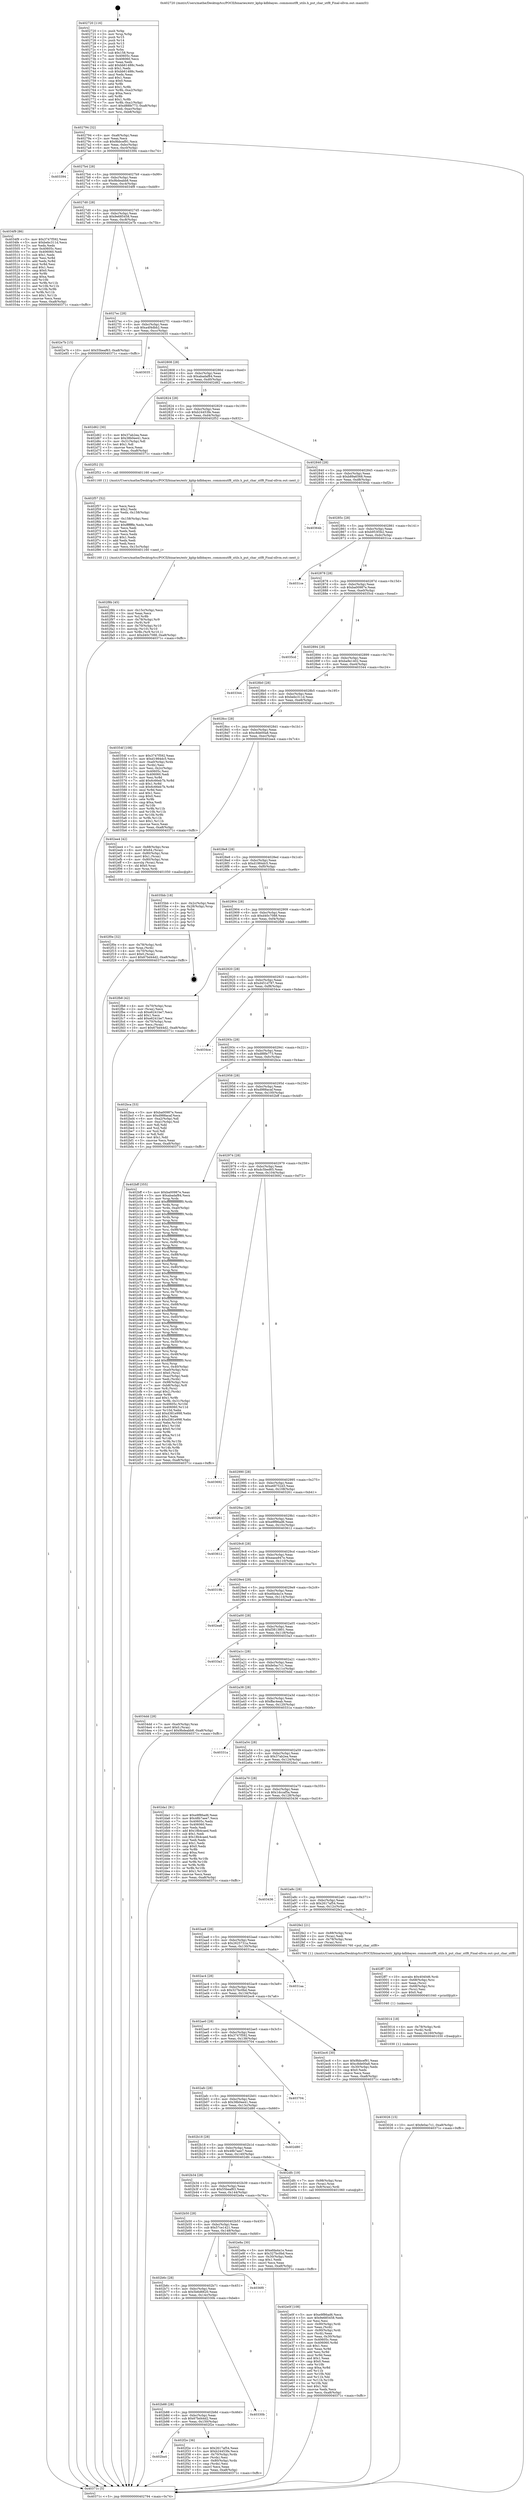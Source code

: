 digraph "0x402720" {
  label = "0x402720 (/mnt/c/Users/mathe/Desktop/tcc/POCII/binaries/extr_kphp-kdbbayes..commonutf8_utils.h_put_char_utf8_Final-ollvm.out::main(0))"
  labelloc = "t"
  node[shape=record]

  Entry [label="",width=0.3,height=0.3,shape=circle,fillcolor=black,style=filled]
  "0x402794" [label="{
     0x402794 [32]\l
     | [instrs]\l
     &nbsp;&nbsp;0x402794 \<+6\>: mov -0xa8(%rbp),%eax\l
     &nbsp;&nbsp;0x40279a \<+2\>: mov %eax,%ecx\l
     &nbsp;&nbsp;0x40279c \<+6\>: sub $0x9bbcef91,%ecx\l
     &nbsp;&nbsp;0x4027a2 \<+6\>: mov %eax,-0xbc(%rbp)\l
     &nbsp;&nbsp;0x4027a8 \<+6\>: mov %ecx,-0xc0(%rbp)\l
     &nbsp;&nbsp;0x4027ae \<+6\>: je 0000000000403394 \<main+0xc74\>\l
  }"]
  "0x403394" [label="{
     0x403394\l
  }", style=dashed]
  "0x4027b4" [label="{
     0x4027b4 [28]\l
     | [instrs]\l
     &nbsp;&nbsp;0x4027b4 \<+5\>: jmp 00000000004027b9 \<main+0x99\>\l
     &nbsp;&nbsp;0x4027b9 \<+6\>: mov -0xbc(%rbp),%eax\l
     &nbsp;&nbsp;0x4027bf \<+5\>: sub $0x9bdeabb8,%eax\l
     &nbsp;&nbsp;0x4027c4 \<+6\>: mov %eax,-0xc4(%rbp)\l
     &nbsp;&nbsp;0x4027ca \<+6\>: je 00000000004034f9 \<main+0xdd9\>\l
  }"]
  Exit [label="",width=0.3,height=0.3,shape=circle,fillcolor=black,style=filled,peripheries=2]
  "0x4034f9" [label="{
     0x4034f9 [86]\l
     | [instrs]\l
     &nbsp;&nbsp;0x4034f9 \<+5\>: mov $0x3747f592,%eax\l
     &nbsp;&nbsp;0x4034fe \<+5\>: mov $0xbebc311d,%ecx\l
     &nbsp;&nbsp;0x403503 \<+2\>: xor %edx,%edx\l
     &nbsp;&nbsp;0x403505 \<+7\>: mov 0x40605c,%esi\l
     &nbsp;&nbsp;0x40350c \<+7\>: mov 0x406060,%edi\l
     &nbsp;&nbsp;0x403513 \<+3\>: sub $0x1,%edx\l
     &nbsp;&nbsp;0x403516 \<+3\>: mov %esi,%r8d\l
     &nbsp;&nbsp;0x403519 \<+3\>: add %edx,%r8d\l
     &nbsp;&nbsp;0x40351c \<+4\>: imul %r8d,%esi\l
     &nbsp;&nbsp;0x403520 \<+3\>: and $0x1,%esi\l
     &nbsp;&nbsp;0x403523 \<+3\>: cmp $0x0,%esi\l
     &nbsp;&nbsp;0x403526 \<+4\>: sete %r9b\l
     &nbsp;&nbsp;0x40352a \<+3\>: cmp $0xa,%edi\l
     &nbsp;&nbsp;0x40352d \<+4\>: setl %r10b\l
     &nbsp;&nbsp;0x403531 \<+3\>: mov %r9b,%r11b\l
     &nbsp;&nbsp;0x403534 \<+3\>: and %r10b,%r11b\l
     &nbsp;&nbsp;0x403537 \<+3\>: xor %r10b,%r9b\l
     &nbsp;&nbsp;0x40353a \<+3\>: or %r9b,%r11b\l
     &nbsp;&nbsp;0x40353d \<+4\>: test $0x1,%r11b\l
     &nbsp;&nbsp;0x403541 \<+3\>: cmovne %ecx,%eax\l
     &nbsp;&nbsp;0x403544 \<+6\>: mov %eax,-0xa8(%rbp)\l
     &nbsp;&nbsp;0x40354a \<+5\>: jmp 000000000040371c \<main+0xffc\>\l
  }"]
  "0x4027d0" [label="{
     0x4027d0 [28]\l
     | [instrs]\l
     &nbsp;&nbsp;0x4027d0 \<+5\>: jmp 00000000004027d5 \<main+0xb5\>\l
     &nbsp;&nbsp;0x4027d5 \<+6\>: mov -0xbc(%rbp),%eax\l
     &nbsp;&nbsp;0x4027db \<+5\>: sub $0x9e685458,%eax\l
     &nbsp;&nbsp;0x4027e0 \<+6\>: mov %eax,-0xc8(%rbp)\l
     &nbsp;&nbsp;0x4027e6 \<+6\>: je 0000000000402e7b \<main+0x75b\>\l
  }"]
  "0x403026" [label="{
     0x403026 [15]\l
     | [instrs]\l
     &nbsp;&nbsp;0x403026 \<+10\>: movl $0xfe0ac7c1,-0xa8(%rbp)\l
     &nbsp;&nbsp;0x403030 \<+5\>: jmp 000000000040371c \<main+0xffc\>\l
  }"]
  "0x402e7b" [label="{
     0x402e7b [15]\l
     | [instrs]\l
     &nbsp;&nbsp;0x402e7b \<+10\>: movl $0x55beaf63,-0xa8(%rbp)\l
     &nbsp;&nbsp;0x402e85 \<+5\>: jmp 000000000040371c \<main+0xffc\>\l
  }"]
  "0x4027ec" [label="{
     0x4027ec [28]\l
     | [instrs]\l
     &nbsp;&nbsp;0x4027ec \<+5\>: jmp 00000000004027f1 \<main+0xd1\>\l
     &nbsp;&nbsp;0x4027f1 \<+6\>: mov -0xbc(%rbp),%eax\l
     &nbsp;&nbsp;0x4027f7 \<+5\>: sub $0xa4f4dbb2,%eax\l
     &nbsp;&nbsp;0x4027fc \<+6\>: mov %eax,-0xcc(%rbp)\l
     &nbsp;&nbsp;0x402802 \<+6\>: je 0000000000403035 \<main+0x915\>\l
  }"]
  "0x403014" [label="{
     0x403014 [18]\l
     | [instrs]\l
     &nbsp;&nbsp;0x403014 \<+4\>: mov -0x78(%rbp),%rdi\l
     &nbsp;&nbsp;0x403018 \<+3\>: mov (%rdi),%rdi\l
     &nbsp;&nbsp;0x40301b \<+6\>: mov %eax,-0x160(%rbp)\l
     &nbsp;&nbsp;0x403021 \<+5\>: call 0000000000401030 \<free@plt\>\l
     | [calls]\l
     &nbsp;&nbsp;0x401030 \{1\} (unknown)\l
  }"]
  "0x403035" [label="{
     0x403035\l
  }", style=dashed]
  "0x402808" [label="{
     0x402808 [28]\l
     | [instrs]\l
     &nbsp;&nbsp;0x402808 \<+5\>: jmp 000000000040280d \<main+0xed\>\l
     &nbsp;&nbsp;0x40280d \<+6\>: mov -0xbc(%rbp),%eax\l
     &nbsp;&nbsp;0x402813 \<+5\>: sub $0xabadaf84,%eax\l
     &nbsp;&nbsp;0x402818 \<+6\>: mov %eax,-0xd0(%rbp)\l
     &nbsp;&nbsp;0x40281e \<+6\>: je 0000000000402d62 \<main+0x642\>\l
  }"]
  "0x402ff7" [label="{
     0x402ff7 [29]\l
     | [instrs]\l
     &nbsp;&nbsp;0x402ff7 \<+10\>: movabs $0x4040d6,%rdi\l
     &nbsp;&nbsp;0x403001 \<+4\>: mov -0x68(%rbp),%rsi\l
     &nbsp;&nbsp;0x403005 \<+2\>: mov %eax,(%rsi)\l
     &nbsp;&nbsp;0x403007 \<+4\>: mov -0x68(%rbp),%rsi\l
     &nbsp;&nbsp;0x40300b \<+2\>: mov (%rsi),%esi\l
     &nbsp;&nbsp;0x40300d \<+2\>: mov $0x0,%al\l
     &nbsp;&nbsp;0x40300f \<+5\>: call 0000000000401040 \<printf@plt\>\l
     | [calls]\l
     &nbsp;&nbsp;0x401040 \{1\} (unknown)\l
  }"]
  "0x402d62" [label="{
     0x402d62 [30]\l
     | [instrs]\l
     &nbsp;&nbsp;0x402d62 \<+5\>: mov $0x37ab2ea,%eax\l
     &nbsp;&nbsp;0x402d67 \<+5\>: mov $0x38b0ee41,%ecx\l
     &nbsp;&nbsp;0x402d6c \<+3\>: mov -0x31(%rbp),%dl\l
     &nbsp;&nbsp;0x402d6f \<+3\>: test $0x1,%dl\l
     &nbsp;&nbsp;0x402d72 \<+3\>: cmovne %ecx,%eax\l
     &nbsp;&nbsp;0x402d75 \<+6\>: mov %eax,-0xa8(%rbp)\l
     &nbsp;&nbsp;0x402d7b \<+5\>: jmp 000000000040371c \<main+0xffc\>\l
  }"]
  "0x402824" [label="{
     0x402824 [28]\l
     | [instrs]\l
     &nbsp;&nbsp;0x402824 \<+5\>: jmp 0000000000402829 \<main+0x109\>\l
     &nbsp;&nbsp;0x402829 \<+6\>: mov -0xbc(%rbp),%eax\l
     &nbsp;&nbsp;0x40282f \<+5\>: sub $0xb24453fe,%eax\l
     &nbsp;&nbsp;0x402834 \<+6\>: mov %eax,-0xd4(%rbp)\l
     &nbsp;&nbsp;0x40283a \<+6\>: je 0000000000402f52 \<main+0x832\>\l
  }"]
  "0x402f8b" [label="{
     0x402f8b [45]\l
     | [instrs]\l
     &nbsp;&nbsp;0x402f8b \<+6\>: mov -0x15c(%rbp),%ecx\l
     &nbsp;&nbsp;0x402f91 \<+3\>: imul %eax,%ecx\l
     &nbsp;&nbsp;0x402f94 \<+3\>: mov %cl,%r8b\l
     &nbsp;&nbsp;0x402f97 \<+4\>: mov -0x78(%rbp),%r9\l
     &nbsp;&nbsp;0x402f9b \<+3\>: mov (%r9),%r9\l
     &nbsp;&nbsp;0x402f9e \<+4\>: mov -0x70(%rbp),%r10\l
     &nbsp;&nbsp;0x402fa2 \<+3\>: movslq (%r10),%r10\l
     &nbsp;&nbsp;0x402fa5 \<+4\>: mov %r8b,(%r9,%r10,1)\l
     &nbsp;&nbsp;0x402fa9 \<+10\>: movl $0xd40c7088,-0xa8(%rbp)\l
     &nbsp;&nbsp;0x402fb3 \<+5\>: jmp 000000000040371c \<main+0xffc\>\l
  }"]
  "0x402f52" [label="{
     0x402f52 [5]\l
     | [instrs]\l
     &nbsp;&nbsp;0x402f52 \<+5\>: call 0000000000401160 \<next_i\>\l
     | [calls]\l
     &nbsp;&nbsp;0x401160 \{1\} (/mnt/c/Users/mathe/Desktop/tcc/POCII/binaries/extr_kphp-kdbbayes..commonutf8_utils.h_put_char_utf8_Final-ollvm.out::next_i)\l
  }"]
  "0x402840" [label="{
     0x402840 [28]\l
     | [instrs]\l
     &nbsp;&nbsp;0x402840 \<+5\>: jmp 0000000000402845 \<main+0x125\>\l
     &nbsp;&nbsp;0x402845 \<+6\>: mov -0xbc(%rbp),%eax\l
     &nbsp;&nbsp;0x40284b \<+5\>: sub $0xb89a6568,%eax\l
     &nbsp;&nbsp;0x402850 \<+6\>: mov %eax,-0xd8(%rbp)\l
     &nbsp;&nbsp;0x402856 \<+6\>: je 000000000040364b \<main+0xf2b\>\l
  }"]
  "0x402f57" [label="{
     0x402f57 [52]\l
     | [instrs]\l
     &nbsp;&nbsp;0x402f57 \<+2\>: xor %ecx,%ecx\l
     &nbsp;&nbsp;0x402f59 \<+5\>: mov $0x2,%edx\l
     &nbsp;&nbsp;0x402f5e \<+6\>: mov %edx,-0x158(%rbp)\l
     &nbsp;&nbsp;0x402f64 \<+1\>: cltd\l
     &nbsp;&nbsp;0x402f65 \<+6\>: mov -0x158(%rbp),%esi\l
     &nbsp;&nbsp;0x402f6b \<+2\>: idiv %esi\l
     &nbsp;&nbsp;0x402f6d \<+6\>: imul $0xfffffffe,%edx,%edx\l
     &nbsp;&nbsp;0x402f73 \<+2\>: mov %ecx,%edi\l
     &nbsp;&nbsp;0x402f75 \<+2\>: sub %edx,%edi\l
     &nbsp;&nbsp;0x402f77 \<+2\>: mov %ecx,%edx\l
     &nbsp;&nbsp;0x402f79 \<+3\>: sub $0x1,%edx\l
     &nbsp;&nbsp;0x402f7c \<+2\>: add %edx,%edi\l
     &nbsp;&nbsp;0x402f7e \<+2\>: sub %edi,%ecx\l
     &nbsp;&nbsp;0x402f80 \<+6\>: mov %ecx,-0x15c(%rbp)\l
     &nbsp;&nbsp;0x402f86 \<+5\>: call 0000000000401160 \<next_i\>\l
     | [calls]\l
     &nbsp;&nbsp;0x401160 \{1\} (/mnt/c/Users/mathe/Desktop/tcc/POCII/binaries/extr_kphp-kdbbayes..commonutf8_utils.h_put_char_utf8_Final-ollvm.out::next_i)\l
  }"]
  "0x40364b" [label="{
     0x40364b\l
  }", style=dashed]
  "0x40285c" [label="{
     0x40285c [28]\l
     | [instrs]\l
     &nbsp;&nbsp;0x40285c \<+5\>: jmp 0000000000402861 \<main+0x141\>\l
     &nbsp;&nbsp;0x402861 \<+6\>: mov -0xbc(%rbp),%eax\l
     &nbsp;&nbsp;0x402867 \<+5\>: sub $0xb953f3b2,%eax\l
     &nbsp;&nbsp;0x40286c \<+6\>: mov %eax,-0xdc(%rbp)\l
     &nbsp;&nbsp;0x402872 \<+6\>: je 00000000004031ce \<main+0xaae\>\l
  }"]
  "0x402ba4" [label="{
     0x402ba4\l
  }", style=dashed]
  "0x4031ce" [label="{
     0x4031ce\l
  }", style=dashed]
  "0x402878" [label="{
     0x402878 [28]\l
     | [instrs]\l
     &nbsp;&nbsp;0x402878 \<+5\>: jmp 000000000040287d \<main+0x15d\>\l
     &nbsp;&nbsp;0x40287d \<+6\>: mov -0xbc(%rbp),%eax\l
     &nbsp;&nbsp;0x402883 \<+5\>: sub $0xba00987e,%eax\l
     &nbsp;&nbsp;0x402888 \<+6\>: mov %eax,-0xe0(%rbp)\l
     &nbsp;&nbsp;0x40288e \<+6\>: je 00000000004035cd \<main+0xead\>\l
  }"]
  "0x402f2e" [label="{
     0x402f2e [36]\l
     | [instrs]\l
     &nbsp;&nbsp;0x402f2e \<+5\>: mov $0x2617af54,%eax\l
     &nbsp;&nbsp;0x402f33 \<+5\>: mov $0xb24453fe,%ecx\l
     &nbsp;&nbsp;0x402f38 \<+4\>: mov -0x70(%rbp),%rdx\l
     &nbsp;&nbsp;0x402f3c \<+2\>: mov (%rdx),%esi\l
     &nbsp;&nbsp;0x402f3e \<+4\>: mov -0x80(%rbp),%rdx\l
     &nbsp;&nbsp;0x402f42 \<+2\>: cmp (%rdx),%esi\l
     &nbsp;&nbsp;0x402f44 \<+3\>: cmovl %ecx,%eax\l
     &nbsp;&nbsp;0x402f47 \<+6\>: mov %eax,-0xa8(%rbp)\l
     &nbsp;&nbsp;0x402f4d \<+5\>: jmp 000000000040371c \<main+0xffc\>\l
  }"]
  "0x4035cd" [label="{
     0x4035cd\l
  }", style=dashed]
  "0x402894" [label="{
     0x402894 [28]\l
     | [instrs]\l
     &nbsp;&nbsp;0x402894 \<+5\>: jmp 0000000000402899 \<main+0x179\>\l
     &nbsp;&nbsp;0x402899 \<+6\>: mov -0xbc(%rbp),%eax\l
     &nbsp;&nbsp;0x40289f \<+5\>: sub $0xba9e1402,%eax\l
     &nbsp;&nbsp;0x4028a4 \<+6\>: mov %eax,-0xe4(%rbp)\l
     &nbsp;&nbsp;0x4028aa \<+6\>: je 0000000000403344 \<main+0xc24\>\l
  }"]
  "0x402b88" [label="{
     0x402b88 [28]\l
     | [instrs]\l
     &nbsp;&nbsp;0x402b88 \<+5\>: jmp 0000000000402b8d \<main+0x46d\>\l
     &nbsp;&nbsp;0x402b8d \<+6\>: mov -0xbc(%rbp),%eax\l
     &nbsp;&nbsp;0x402b93 \<+5\>: sub $0x67bd44d2,%eax\l
     &nbsp;&nbsp;0x402b98 \<+6\>: mov %eax,-0x150(%rbp)\l
     &nbsp;&nbsp;0x402b9e \<+6\>: je 0000000000402f2e \<main+0x80e\>\l
  }"]
  "0x403344" [label="{
     0x403344\l
  }", style=dashed]
  "0x4028b0" [label="{
     0x4028b0 [28]\l
     | [instrs]\l
     &nbsp;&nbsp;0x4028b0 \<+5\>: jmp 00000000004028b5 \<main+0x195\>\l
     &nbsp;&nbsp;0x4028b5 \<+6\>: mov -0xbc(%rbp),%eax\l
     &nbsp;&nbsp;0x4028bb \<+5\>: sub $0xbebc311d,%eax\l
     &nbsp;&nbsp;0x4028c0 \<+6\>: mov %eax,-0xe8(%rbp)\l
     &nbsp;&nbsp;0x4028c6 \<+6\>: je 000000000040354f \<main+0xe2f\>\l
  }"]
  "0x40330b" [label="{
     0x40330b\l
  }", style=dashed]
  "0x40354f" [label="{
     0x40354f [108]\l
     | [instrs]\l
     &nbsp;&nbsp;0x40354f \<+5\>: mov $0x3747f592,%eax\l
     &nbsp;&nbsp;0x403554 \<+5\>: mov $0xd1984dc5,%ecx\l
     &nbsp;&nbsp;0x403559 \<+7\>: mov -0xa0(%rbp),%rdx\l
     &nbsp;&nbsp;0x403560 \<+2\>: mov (%rdx),%esi\l
     &nbsp;&nbsp;0x403562 \<+3\>: mov %esi,-0x2c(%rbp)\l
     &nbsp;&nbsp;0x403565 \<+7\>: mov 0x40605c,%esi\l
     &nbsp;&nbsp;0x40356c \<+7\>: mov 0x406060,%edi\l
     &nbsp;&nbsp;0x403573 \<+3\>: mov %esi,%r8d\l
     &nbsp;&nbsp;0x403576 \<+7\>: add $0x6c66eb7b,%r8d\l
     &nbsp;&nbsp;0x40357d \<+4\>: sub $0x1,%r8d\l
     &nbsp;&nbsp;0x403581 \<+7\>: sub $0x6c66eb7b,%r8d\l
     &nbsp;&nbsp;0x403588 \<+4\>: imul %r8d,%esi\l
     &nbsp;&nbsp;0x40358c \<+3\>: and $0x1,%esi\l
     &nbsp;&nbsp;0x40358f \<+3\>: cmp $0x0,%esi\l
     &nbsp;&nbsp;0x403592 \<+4\>: sete %r9b\l
     &nbsp;&nbsp;0x403596 \<+3\>: cmp $0xa,%edi\l
     &nbsp;&nbsp;0x403599 \<+4\>: setl %r10b\l
     &nbsp;&nbsp;0x40359d \<+3\>: mov %r9b,%r11b\l
     &nbsp;&nbsp;0x4035a0 \<+3\>: and %r10b,%r11b\l
     &nbsp;&nbsp;0x4035a3 \<+3\>: xor %r10b,%r9b\l
     &nbsp;&nbsp;0x4035a6 \<+3\>: or %r9b,%r11b\l
     &nbsp;&nbsp;0x4035a9 \<+4\>: test $0x1,%r11b\l
     &nbsp;&nbsp;0x4035ad \<+3\>: cmovne %ecx,%eax\l
     &nbsp;&nbsp;0x4035b0 \<+6\>: mov %eax,-0xa8(%rbp)\l
     &nbsp;&nbsp;0x4035b6 \<+5\>: jmp 000000000040371c \<main+0xffc\>\l
  }"]
  "0x4028cc" [label="{
     0x4028cc [28]\l
     | [instrs]\l
     &nbsp;&nbsp;0x4028cc \<+5\>: jmp 00000000004028d1 \<main+0x1b1\>\l
     &nbsp;&nbsp;0x4028d1 \<+6\>: mov -0xbc(%rbp),%eax\l
     &nbsp;&nbsp;0x4028d7 \<+5\>: sub $0xc8de00a8,%eax\l
     &nbsp;&nbsp;0x4028dc \<+6\>: mov %eax,-0xec(%rbp)\l
     &nbsp;&nbsp;0x4028e2 \<+6\>: je 0000000000402ee4 \<main+0x7c4\>\l
  }"]
  "0x402b6c" [label="{
     0x402b6c [28]\l
     | [instrs]\l
     &nbsp;&nbsp;0x402b6c \<+5\>: jmp 0000000000402b71 \<main+0x451\>\l
     &nbsp;&nbsp;0x402b71 \<+6\>: mov -0xbc(%rbp),%eax\l
     &nbsp;&nbsp;0x402b77 \<+5\>: sub $0x5b6d6620,%eax\l
     &nbsp;&nbsp;0x402b7c \<+6\>: mov %eax,-0x14c(%rbp)\l
     &nbsp;&nbsp;0x402b82 \<+6\>: je 000000000040330b \<main+0xbeb\>\l
  }"]
  "0x402ee4" [label="{
     0x402ee4 [42]\l
     | [instrs]\l
     &nbsp;&nbsp;0x402ee4 \<+7\>: mov -0x88(%rbp),%rax\l
     &nbsp;&nbsp;0x402eeb \<+6\>: movl $0x64,(%rax)\l
     &nbsp;&nbsp;0x402ef1 \<+4\>: mov -0x80(%rbp),%rax\l
     &nbsp;&nbsp;0x402ef5 \<+6\>: movl $0x1,(%rax)\l
     &nbsp;&nbsp;0x402efb \<+4\>: mov -0x80(%rbp),%rax\l
     &nbsp;&nbsp;0x402eff \<+3\>: movslq (%rax),%rax\l
     &nbsp;&nbsp;0x402f02 \<+4\>: shl $0x0,%rax\l
     &nbsp;&nbsp;0x402f06 \<+3\>: mov %rax,%rdi\l
     &nbsp;&nbsp;0x402f09 \<+5\>: call 0000000000401050 \<malloc@plt\>\l
     | [calls]\l
     &nbsp;&nbsp;0x401050 \{1\} (unknown)\l
  }"]
  "0x4028e8" [label="{
     0x4028e8 [28]\l
     | [instrs]\l
     &nbsp;&nbsp;0x4028e8 \<+5\>: jmp 00000000004028ed \<main+0x1cd\>\l
     &nbsp;&nbsp;0x4028ed \<+6\>: mov -0xbc(%rbp),%eax\l
     &nbsp;&nbsp;0x4028f3 \<+5\>: sub $0xd1984dc5,%eax\l
     &nbsp;&nbsp;0x4028f8 \<+6\>: mov %eax,-0xf0(%rbp)\l
     &nbsp;&nbsp;0x4028fe \<+6\>: je 00000000004035bb \<main+0xe9b\>\l
  }"]
  "0x4036f0" [label="{
     0x4036f0\l
  }", style=dashed]
  "0x4035bb" [label="{
     0x4035bb [18]\l
     | [instrs]\l
     &nbsp;&nbsp;0x4035bb \<+3\>: mov -0x2c(%rbp),%eax\l
     &nbsp;&nbsp;0x4035be \<+4\>: lea -0x28(%rbp),%rsp\l
     &nbsp;&nbsp;0x4035c2 \<+1\>: pop %rbx\l
     &nbsp;&nbsp;0x4035c3 \<+2\>: pop %r12\l
     &nbsp;&nbsp;0x4035c5 \<+2\>: pop %r13\l
     &nbsp;&nbsp;0x4035c7 \<+2\>: pop %r14\l
     &nbsp;&nbsp;0x4035c9 \<+2\>: pop %r15\l
     &nbsp;&nbsp;0x4035cb \<+1\>: pop %rbp\l
     &nbsp;&nbsp;0x4035cc \<+1\>: ret\l
  }"]
  "0x402904" [label="{
     0x402904 [28]\l
     | [instrs]\l
     &nbsp;&nbsp;0x402904 \<+5\>: jmp 0000000000402909 \<main+0x1e9\>\l
     &nbsp;&nbsp;0x402909 \<+6\>: mov -0xbc(%rbp),%eax\l
     &nbsp;&nbsp;0x40290f \<+5\>: sub $0xd40c7088,%eax\l
     &nbsp;&nbsp;0x402914 \<+6\>: mov %eax,-0xf4(%rbp)\l
     &nbsp;&nbsp;0x40291a \<+6\>: je 0000000000402fb8 \<main+0x898\>\l
  }"]
  "0x402f0e" [label="{
     0x402f0e [32]\l
     | [instrs]\l
     &nbsp;&nbsp;0x402f0e \<+4\>: mov -0x78(%rbp),%rdi\l
     &nbsp;&nbsp;0x402f12 \<+3\>: mov %rax,(%rdi)\l
     &nbsp;&nbsp;0x402f15 \<+4\>: mov -0x70(%rbp),%rax\l
     &nbsp;&nbsp;0x402f19 \<+6\>: movl $0x0,(%rax)\l
     &nbsp;&nbsp;0x402f1f \<+10\>: movl $0x67bd44d2,-0xa8(%rbp)\l
     &nbsp;&nbsp;0x402f29 \<+5\>: jmp 000000000040371c \<main+0xffc\>\l
  }"]
  "0x402fb8" [label="{
     0x402fb8 [42]\l
     | [instrs]\l
     &nbsp;&nbsp;0x402fb8 \<+4\>: mov -0x70(%rbp),%rax\l
     &nbsp;&nbsp;0x402fbc \<+2\>: mov (%rax),%ecx\l
     &nbsp;&nbsp;0x402fbe \<+6\>: sub $0xe6241be7,%ecx\l
     &nbsp;&nbsp;0x402fc4 \<+3\>: add $0x1,%ecx\l
     &nbsp;&nbsp;0x402fc7 \<+6\>: add $0xe6241be7,%ecx\l
     &nbsp;&nbsp;0x402fcd \<+4\>: mov -0x70(%rbp),%rax\l
     &nbsp;&nbsp;0x402fd1 \<+2\>: mov %ecx,(%rax)\l
     &nbsp;&nbsp;0x402fd3 \<+10\>: movl $0x67bd44d2,-0xa8(%rbp)\l
     &nbsp;&nbsp;0x402fdd \<+5\>: jmp 000000000040371c \<main+0xffc\>\l
  }"]
  "0x402920" [label="{
     0x402920 [28]\l
     | [instrs]\l
     &nbsp;&nbsp;0x402920 \<+5\>: jmp 0000000000402925 \<main+0x205\>\l
     &nbsp;&nbsp;0x402925 \<+6\>: mov -0xbc(%rbp),%eax\l
     &nbsp;&nbsp;0x40292b \<+5\>: sub $0xd451d787,%eax\l
     &nbsp;&nbsp;0x402930 \<+6\>: mov %eax,-0xf8(%rbp)\l
     &nbsp;&nbsp;0x402936 \<+6\>: je 00000000004034ce \<main+0xdae\>\l
  }"]
  "0x402b50" [label="{
     0x402b50 [28]\l
     | [instrs]\l
     &nbsp;&nbsp;0x402b50 \<+5\>: jmp 0000000000402b55 \<main+0x435\>\l
     &nbsp;&nbsp;0x402b55 \<+6\>: mov -0xbc(%rbp),%eax\l
     &nbsp;&nbsp;0x402b5b \<+5\>: sub $0x57ce1421,%eax\l
     &nbsp;&nbsp;0x402b60 \<+6\>: mov %eax,-0x148(%rbp)\l
     &nbsp;&nbsp;0x402b66 \<+6\>: je 00000000004036f0 \<main+0xfd0\>\l
  }"]
  "0x4034ce" [label="{
     0x4034ce\l
  }", style=dashed]
  "0x40293c" [label="{
     0x40293c [28]\l
     | [instrs]\l
     &nbsp;&nbsp;0x40293c \<+5\>: jmp 0000000000402941 \<main+0x221\>\l
     &nbsp;&nbsp;0x402941 \<+6\>: mov -0xbc(%rbp),%eax\l
     &nbsp;&nbsp;0x402947 \<+5\>: sub $0xd88fe773,%eax\l
     &nbsp;&nbsp;0x40294c \<+6\>: mov %eax,-0xfc(%rbp)\l
     &nbsp;&nbsp;0x402952 \<+6\>: je 0000000000402bca \<main+0x4aa\>\l
  }"]
  "0x402e8a" [label="{
     0x402e8a [30]\l
     | [instrs]\l
     &nbsp;&nbsp;0x402e8a \<+5\>: mov $0xefda4a1e,%eax\l
     &nbsp;&nbsp;0x402e8f \<+5\>: mov $0x327bc0bd,%ecx\l
     &nbsp;&nbsp;0x402e94 \<+3\>: mov -0x30(%rbp),%edx\l
     &nbsp;&nbsp;0x402e97 \<+3\>: cmp $0x1,%edx\l
     &nbsp;&nbsp;0x402e9a \<+3\>: cmovl %ecx,%eax\l
     &nbsp;&nbsp;0x402e9d \<+6\>: mov %eax,-0xa8(%rbp)\l
     &nbsp;&nbsp;0x402ea3 \<+5\>: jmp 000000000040371c \<main+0xffc\>\l
  }"]
  "0x402bca" [label="{
     0x402bca [53]\l
     | [instrs]\l
     &nbsp;&nbsp;0x402bca \<+5\>: mov $0xba00987e,%eax\l
     &nbsp;&nbsp;0x402bcf \<+5\>: mov $0xd988acaf,%ecx\l
     &nbsp;&nbsp;0x402bd4 \<+6\>: mov -0xa2(%rbp),%dl\l
     &nbsp;&nbsp;0x402bda \<+7\>: mov -0xa1(%rbp),%sil\l
     &nbsp;&nbsp;0x402be1 \<+3\>: mov %dl,%dil\l
     &nbsp;&nbsp;0x402be4 \<+3\>: and %sil,%dil\l
     &nbsp;&nbsp;0x402be7 \<+3\>: xor %sil,%dl\l
     &nbsp;&nbsp;0x402bea \<+3\>: or %dl,%dil\l
     &nbsp;&nbsp;0x402bed \<+4\>: test $0x1,%dil\l
     &nbsp;&nbsp;0x402bf1 \<+3\>: cmovne %ecx,%eax\l
     &nbsp;&nbsp;0x402bf4 \<+6\>: mov %eax,-0xa8(%rbp)\l
     &nbsp;&nbsp;0x402bfa \<+5\>: jmp 000000000040371c \<main+0xffc\>\l
  }"]
  "0x402958" [label="{
     0x402958 [28]\l
     | [instrs]\l
     &nbsp;&nbsp;0x402958 \<+5\>: jmp 000000000040295d \<main+0x23d\>\l
     &nbsp;&nbsp;0x40295d \<+6\>: mov -0xbc(%rbp),%eax\l
     &nbsp;&nbsp;0x402963 \<+5\>: sub $0xd988acaf,%eax\l
     &nbsp;&nbsp;0x402968 \<+6\>: mov %eax,-0x100(%rbp)\l
     &nbsp;&nbsp;0x40296e \<+6\>: je 0000000000402bff \<main+0x4df\>\l
  }"]
  "0x40371c" [label="{
     0x40371c [5]\l
     | [instrs]\l
     &nbsp;&nbsp;0x40371c \<+5\>: jmp 0000000000402794 \<main+0x74\>\l
  }"]
  "0x402720" [label="{
     0x402720 [116]\l
     | [instrs]\l
     &nbsp;&nbsp;0x402720 \<+1\>: push %rbp\l
     &nbsp;&nbsp;0x402721 \<+3\>: mov %rsp,%rbp\l
     &nbsp;&nbsp;0x402724 \<+2\>: push %r15\l
     &nbsp;&nbsp;0x402726 \<+2\>: push %r14\l
     &nbsp;&nbsp;0x402728 \<+2\>: push %r13\l
     &nbsp;&nbsp;0x40272a \<+2\>: push %r12\l
     &nbsp;&nbsp;0x40272c \<+1\>: push %rbx\l
     &nbsp;&nbsp;0x40272d \<+7\>: sub $0x158,%rsp\l
     &nbsp;&nbsp;0x402734 \<+7\>: mov 0x40605c,%eax\l
     &nbsp;&nbsp;0x40273b \<+7\>: mov 0x406060,%ecx\l
     &nbsp;&nbsp;0x402742 \<+2\>: mov %eax,%edx\l
     &nbsp;&nbsp;0x402744 \<+6\>: add $0xbb61488c,%edx\l
     &nbsp;&nbsp;0x40274a \<+3\>: sub $0x1,%edx\l
     &nbsp;&nbsp;0x40274d \<+6\>: sub $0xbb61488c,%edx\l
     &nbsp;&nbsp;0x402753 \<+3\>: imul %edx,%eax\l
     &nbsp;&nbsp;0x402756 \<+3\>: and $0x1,%eax\l
     &nbsp;&nbsp;0x402759 \<+3\>: cmp $0x0,%eax\l
     &nbsp;&nbsp;0x40275c \<+4\>: sete %r8b\l
     &nbsp;&nbsp;0x402760 \<+4\>: and $0x1,%r8b\l
     &nbsp;&nbsp;0x402764 \<+7\>: mov %r8b,-0xa2(%rbp)\l
     &nbsp;&nbsp;0x40276b \<+3\>: cmp $0xa,%ecx\l
     &nbsp;&nbsp;0x40276e \<+4\>: setl %r8b\l
     &nbsp;&nbsp;0x402772 \<+4\>: and $0x1,%r8b\l
     &nbsp;&nbsp;0x402776 \<+7\>: mov %r8b,-0xa1(%rbp)\l
     &nbsp;&nbsp;0x40277d \<+10\>: movl $0xd88fe773,-0xa8(%rbp)\l
     &nbsp;&nbsp;0x402787 \<+6\>: mov %edi,-0xac(%rbp)\l
     &nbsp;&nbsp;0x40278d \<+7\>: mov %rsi,-0xb8(%rbp)\l
  }"]
  "0x402e0f" [label="{
     0x402e0f [108]\l
     | [instrs]\l
     &nbsp;&nbsp;0x402e0f \<+5\>: mov $0xe9f86ad6,%ecx\l
     &nbsp;&nbsp;0x402e14 \<+5\>: mov $0x9e685458,%edx\l
     &nbsp;&nbsp;0x402e19 \<+2\>: xor %esi,%esi\l
     &nbsp;&nbsp;0x402e1b \<+7\>: mov -0x90(%rbp),%rdi\l
     &nbsp;&nbsp;0x402e22 \<+2\>: mov %eax,(%rdi)\l
     &nbsp;&nbsp;0x402e24 \<+7\>: mov -0x90(%rbp),%rdi\l
     &nbsp;&nbsp;0x402e2b \<+2\>: mov (%rdi),%eax\l
     &nbsp;&nbsp;0x402e2d \<+3\>: mov %eax,-0x30(%rbp)\l
     &nbsp;&nbsp;0x402e30 \<+7\>: mov 0x40605c,%eax\l
     &nbsp;&nbsp;0x402e37 \<+8\>: mov 0x406060,%r8d\l
     &nbsp;&nbsp;0x402e3f \<+3\>: sub $0x1,%esi\l
     &nbsp;&nbsp;0x402e42 \<+3\>: mov %eax,%r9d\l
     &nbsp;&nbsp;0x402e45 \<+3\>: add %esi,%r9d\l
     &nbsp;&nbsp;0x402e48 \<+4\>: imul %r9d,%eax\l
     &nbsp;&nbsp;0x402e4c \<+3\>: and $0x1,%eax\l
     &nbsp;&nbsp;0x402e4f \<+3\>: cmp $0x0,%eax\l
     &nbsp;&nbsp;0x402e52 \<+4\>: sete %r10b\l
     &nbsp;&nbsp;0x402e56 \<+4\>: cmp $0xa,%r8d\l
     &nbsp;&nbsp;0x402e5a \<+4\>: setl %r11b\l
     &nbsp;&nbsp;0x402e5e \<+3\>: mov %r10b,%bl\l
     &nbsp;&nbsp;0x402e61 \<+3\>: and %r11b,%bl\l
     &nbsp;&nbsp;0x402e64 \<+3\>: xor %r11b,%r10b\l
     &nbsp;&nbsp;0x402e67 \<+3\>: or %r10b,%bl\l
     &nbsp;&nbsp;0x402e6a \<+3\>: test $0x1,%bl\l
     &nbsp;&nbsp;0x402e6d \<+3\>: cmovne %edx,%ecx\l
     &nbsp;&nbsp;0x402e70 \<+6\>: mov %ecx,-0xa8(%rbp)\l
     &nbsp;&nbsp;0x402e76 \<+5\>: jmp 000000000040371c \<main+0xffc\>\l
  }"]
  "0x402bff" [label="{
     0x402bff [355]\l
     | [instrs]\l
     &nbsp;&nbsp;0x402bff \<+5\>: mov $0xba00987e,%eax\l
     &nbsp;&nbsp;0x402c04 \<+5\>: mov $0xabadaf84,%ecx\l
     &nbsp;&nbsp;0x402c09 \<+3\>: mov %rsp,%rdx\l
     &nbsp;&nbsp;0x402c0c \<+4\>: add $0xfffffffffffffff0,%rdx\l
     &nbsp;&nbsp;0x402c10 \<+3\>: mov %rdx,%rsp\l
     &nbsp;&nbsp;0x402c13 \<+7\>: mov %rdx,-0xa0(%rbp)\l
     &nbsp;&nbsp;0x402c1a \<+3\>: mov %rsp,%rdx\l
     &nbsp;&nbsp;0x402c1d \<+4\>: add $0xfffffffffffffff0,%rdx\l
     &nbsp;&nbsp;0x402c21 \<+3\>: mov %rdx,%rsp\l
     &nbsp;&nbsp;0x402c24 \<+3\>: mov %rsp,%rsi\l
     &nbsp;&nbsp;0x402c27 \<+4\>: add $0xfffffffffffffff0,%rsi\l
     &nbsp;&nbsp;0x402c2b \<+3\>: mov %rsi,%rsp\l
     &nbsp;&nbsp;0x402c2e \<+7\>: mov %rsi,-0x98(%rbp)\l
     &nbsp;&nbsp;0x402c35 \<+3\>: mov %rsp,%rsi\l
     &nbsp;&nbsp;0x402c38 \<+4\>: add $0xfffffffffffffff0,%rsi\l
     &nbsp;&nbsp;0x402c3c \<+3\>: mov %rsi,%rsp\l
     &nbsp;&nbsp;0x402c3f \<+7\>: mov %rsi,-0x90(%rbp)\l
     &nbsp;&nbsp;0x402c46 \<+3\>: mov %rsp,%rsi\l
     &nbsp;&nbsp;0x402c49 \<+4\>: add $0xfffffffffffffff0,%rsi\l
     &nbsp;&nbsp;0x402c4d \<+3\>: mov %rsi,%rsp\l
     &nbsp;&nbsp;0x402c50 \<+7\>: mov %rsi,-0x88(%rbp)\l
     &nbsp;&nbsp;0x402c57 \<+3\>: mov %rsp,%rsi\l
     &nbsp;&nbsp;0x402c5a \<+4\>: add $0xfffffffffffffff0,%rsi\l
     &nbsp;&nbsp;0x402c5e \<+3\>: mov %rsi,%rsp\l
     &nbsp;&nbsp;0x402c61 \<+4\>: mov %rsi,-0x80(%rbp)\l
     &nbsp;&nbsp;0x402c65 \<+3\>: mov %rsp,%rsi\l
     &nbsp;&nbsp;0x402c68 \<+4\>: add $0xfffffffffffffff0,%rsi\l
     &nbsp;&nbsp;0x402c6c \<+3\>: mov %rsi,%rsp\l
     &nbsp;&nbsp;0x402c6f \<+4\>: mov %rsi,-0x78(%rbp)\l
     &nbsp;&nbsp;0x402c73 \<+3\>: mov %rsp,%rsi\l
     &nbsp;&nbsp;0x402c76 \<+4\>: add $0xfffffffffffffff0,%rsi\l
     &nbsp;&nbsp;0x402c7a \<+3\>: mov %rsi,%rsp\l
     &nbsp;&nbsp;0x402c7d \<+4\>: mov %rsi,-0x70(%rbp)\l
     &nbsp;&nbsp;0x402c81 \<+3\>: mov %rsp,%rsi\l
     &nbsp;&nbsp;0x402c84 \<+4\>: add $0xfffffffffffffff0,%rsi\l
     &nbsp;&nbsp;0x402c88 \<+3\>: mov %rsi,%rsp\l
     &nbsp;&nbsp;0x402c8b \<+4\>: mov %rsi,-0x68(%rbp)\l
     &nbsp;&nbsp;0x402c8f \<+3\>: mov %rsp,%rsi\l
     &nbsp;&nbsp;0x402c92 \<+4\>: add $0xfffffffffffffff0,%rsi\l
     &nbsp;&nbsp;0x402c96 \<+3\>: mov %rsi,%rsp\l
     &nbsp;&nbsp;0x402c99 \<+4\>: mov %rsi,-0x60(%rbp)\l
     &nbsp;&nbsp;0x402c9d \<+3\>: mov %rsp,%rsi\l
     &nbsp;&nbsp;0x402ca0 \<+4\>: add $0xfffffffffffffff0,%rsi\l
     &nbsp;&nbsp;0x402ca4 \<+3\>: mov %rsi,%rsp\l
     &nbsp;&nbsp;0x402ca7 \<+4\>: mov %rsi,-0x58(%rbp)\l
     &nbsp;&nbsp;0x402cab \<+3\>: mov %rsp,%rsi\l
     &nbsp;&nbsp;0x402cae \<+4\>: add $0xfffffffffffffff0,%rsi\l
     &nbsp;&nbsp;0x402cb2 \<+3\>: mov %rsi,%rsp\l
     &nbsp;&nbsp;0x402cb5 \<+4\>: mov %rsi,-0x50(%rbp)\l
     &nbsp;&nbsp;0x402cb9 \<+3\>: mov %rsp,%rsi\l
     &nbsp;&nbsp;0x402cbc \<+4\>: add $0xfffffffffffffff0,%rsi\l
     &nbsp;&nbsp;0x402cc0 \<+3\>: mov %rsi,%rsp\l
     &nbsp;&nbsp;0x402cc3 \<+4\>: mov %rsi,-0x48(%rbp)\l
     &nbsp;&nbsp;0x402cc7 \<+3\>: mov %rsp,%rsi\l
     &nbsp;&nbsp;0x402cca \<+4\>: add $0xfffffffffffffff0,%rsi\l
     &nbsp;&nbsp;0x402cce \<+3\>: mov %rsi,%rsp\l
     &nbsp;&nbsp;0x402cd1 \<+4\>: mov %rsi,-0x40(%rbp)\l
     &nbsp;&nbsp;0x402cd5 \<+7\>: mov -0xa0(%rbp),%rsi\l
     &nbsp;&nbsp;0x402cdc \<+6\>: movl $0x0,(%rsi)\l
     &nbsp;&nbsp;0x402ce2 \<+6\>: mov -0xac(%rbp),%edi\l
     &nbsp;&nbsp;0x402ce8 \<+2\>: mov %edi,(%rdx)\l
     &nbsp;&nbsp;0x402cea \<+7\>: mov -0x98(%rbp),%rsi\l
     &nbsp;&nbsp;0x402cf1 \<+7\>: mov -0xb8(%rbp),%r8\l
     &nbsp;&nbsp;0x402cf8 \<+3\>: mov %r8,(%rsi)\l
     &nbsp;&nbsp;0x402cfb \<+3\>: cmpl $0x2,(%rdx)\l
     &nbsp;&nbsp;0x402cfe \<+4\>: setne %r9b\l
     &nbsp;&nbsp;0x402d02 \<+4\>: and $0x1,%r9b\l
     &nbsp;&nbsp;0x402d06 \<+4\>: mov %r9b,-0x31(%rbp)\l
     &nbsp;&nbsp;0x402d0a \<+8\>: mov 0x40605c,%r10d\l
     &nbsp;&nbsp;0x402d12 \<+8\>: mov 0x406060,%r11d\l
     &nbsp;&nbsp;0x402d1a \<+3\>: mov %r10d,%ebx\l
     &nbsp;&nbsp;0x402d1d \<+6\>: add $0xd381e998,%ebx\l
     &nbsp;&nbsp;0x402d23 \<+3\>: sub $0x1,%ebx\l
     &nbsp;&nbsp;0x402d26 \<+6\>: sub $0xd381e998,%ebx\l
     &nbsp;&nbsp;0x402d2c \<+4\>: imul %ebx,%r10d\l
     &nbsp;&nbsp;0x402d30 \<+4\>: and $0x1,%r10d\l
     &nbsp;&nbsp;0x402d34 \<+4\>: cmp $0x0,%r10d\l
     &nbsp;&nbsp;0x402d38 \<+4\>: sete %r9b\l
     &nbsp;&nbsp;0x402d3c \<+4\>: cmp $0xa,%r11d\l
     &nbsp;&nbsp;0x402d40 \<+4\>: setl %r14b\l
     &nbsp;&nbsp;0x402d44 \<+3\>: mov %r9b,%r15b\l
     &nbsp;&nbsp;0x402d47 \<+3\>: and %r14b,%r15b\l
     &nbsp;&nbsp;0x402d4a \<+3\>: xor %r14b,%r9b\l
     &nbsp;&nbsp;0x402d4d \<+3\>: or %r9b,%r15b\l
     &nbsp;&nbsp;0x402d50 \<+4\>: test $0x1,%r15b\l
     &nbsp;&nbsp;0x402d54 \<+3\>: cmovne %ecx,%eax\l
     &nbsp;&nbsp;0x402d57 \<+6\>: mov %eax,-0xa8(%rbp)\l
     &nbsp;&nbsp;0x402d5d \<+5\>: jmp 000000000040371c \<main+0xffc\>\l
  }"]
  "0x402974" [label="{
     0x402974 [28]\l
     | [instrs]\l
     &nbsp;&nbsp;0x402974 \<+5\>: jmp 0000000000402979 \<main+0x259\>\l
     &nbsp;&nbsp;0x402979 \<+6\>: mov -0xbc(%rbp),%eax\l
     &nbsp;&nbsp;0x40297f \<+5\>: sub $0xdc5bed65,%eax\l
     &nbsp;&nbsp;0x402984 \<+6\>: mov %eax,-0x104(%rbp)\l
     &nbsp;&nbsp;0x40298a \<+6\>: je 0000000000403692 \<main+0xf72\>\l
  }"]
  "0x402b34" [label="{
     0x402b34 [28]\l
     | [instrs]\l
     &nbsp;&nbsp;0x402b34 \<+5\>: jmp 0000000000402b39 \<main+0x419\>\l
     &nbsp;&nbsp;0x402b39 \<+6\>: mov -0xbc(%rbp),%eax\l
     &nbsp;&nbsp;0x402b3f \<+5\>: sub $0x55beaf63,%eax\l
     &nbsp;&nbsp;0x402b44 \<+6\>: mov %eax,-0x144(%rbp)\l
     &nbsp;&nbsp;0x402b4a \<+6\>: je 0000000000402e8a \<main+0x76a\>\l
  }"]
  "0x402dfc" [label="{
     0x402dfc [19]\l
     | [instrs]\l
     &nbsp;&nbsp;0x402dfc \<+7\>: mov -0x98(%rbp),%rax\l
     &nbsp;&nbsp;0x402e03 \<+3\>: mov (%rax),%rax\l
     &nbsp;&nbsp;0x402e06 \<+4\>: mov 0x8(%rax),%rdi\l
     &nbsp;&nbsp;0x402e0a \<+5\>: call 0000000000401060 \<atoi@plt\>\l
     | [calls]\l
     &nbsp;&nbsp;0x401060 \{1\} (unknown)\l
  }"]
  "0x403692" [label="{
     0x403692\l
  }", style=dashed]
  "0x402990" [label="{
     0x402990 [28]\l
     | [instrs]\l
     &nbsp;&nbsp;0x402990 \<+5\>: jmp 0000000000402995 \<main+0x275\>\l
     &nbsp;&nbsp;0x402995 \<+6\>: mov -0xbc(%rbp),%eax\l
     &nbsp;&nbsp;0x40299b \<+5\>: sub $0xe68752d3,%eax\l
     &nbsp;&nbsp;0x4029a0 \<+6\>: mov %eax,-0x108(%rbp)\l
     &nbsp;&nbsp;0x4029a6 \<+6\>: je 0000000000403261 \<main+0xb41\>\l
  }"]
  "0x402b18" [label="{
     0x402b18 [28]\l
     | [instrs]\l
     &nbsp;&nbsp;0x402b18 \<+5\>: jmp 0000000000402b1d \<main+0x3fd\>\l
     &nbsp;&nbsp;0x402b1d \<+6\>: mov -0xbc(%rbp),%eax\l
     &nbsp;&nbsp;0x402b23 \<+5\>: sub $0x48b7aee7,%eax\l
     &nbsp;&nbsp;0x402b28 \<+6\>: mov %eax,-0x140(%rbp)\l
     &nbsp;&nbsp;0x402b2e \<+6\>: je 0000000000402dfc \<main+0x6dc\>\l
  }"]
  "0x403261" [label="{
     0x403261\l
  }", style=dashed]
  "0x4029ac" [label="{
     0x4029ac [28]\l
     | [instrs]\l
     &nbsp;&nbsp;0x4029ac \<+5\>: jmp 00000000004029b1 \<main+0x291\>\l
     &nbsp;&nbsp;0x4029b1 \<+6\>: mov -0xbc(%rbp),%eax\l
     &nbsp;&nbsp;0x4029b7 \<+5\>: sub $0xe9f86ad6,%eax\l
     &nbsp;&nbsp;0x4029bc \<+6\>: mov %eax,-0x10c(%rbp)\l
     &nbsp;&nbsp;0x4029c2 \<+6\>: je 0000000000403612 \<main+0xef2\>\l
  }"]
  "0x402d80" [label="{
     0x402d80\l
  }", style=dashed]
  "0x403612" [label="{
     0x403612\l
  }", style=dashed]
  "0x4029c8" [label="{
     0x4029c8 [28]\l
     | [instrs]\l
     &nbsp;&nbsp;0x4029c8 \<+5\>: jmp 00000000004029cd \<main+0x2ad\>\l
     &nbsp;&nbsp;0x4029cd \<+6\>: mov -0xbc(%rbp),%eax\l
     &nbsp;&nbsp;0x4029d3 \<+5\>: sub $0xeaea947e,%eax\l
     &nbsp;&nbsp;0x4029d8 \<+6\>: mov %eax,-0x110(%rbp)\l
     &nbsp;&nbsp;0x4029de \<+6\>: je 000000000040319b \<main+0xa7b\>\l
  }"]
  "0x402afc" [label="{
     0x402afc [28]\l
     | [instrs]\l
     &nbsp;&nbsp;0x402afc \<+5\>: jmp 0000000000402b01 \<main+0x3e1\>\l
     &nbsp;&nbsp;0x402b01 \<+6\>: mov -0xbc(%rbp),%eax\l
     &nbsp;&nbsp;0x402b07 \<+5\>: sub $0x38b0ee41,%eax\l
     &nbsp;&nbsp;0x402b0c \<+6\>: mov %eax,-0x13c(%rbp)\l
     &nbsp;&nbsp;0x402b12 \<+6\>: je 0000000000402d80 \<main+0x660\>\l
  }"]
  "0x40319b" [label="{
     0x40319b\l
  }", style=dashed]
  "0x4029e4" [label="{
     0x4029e4 [28]\l
     | [instrs]\l
     &nbsp;&nbsp;0x4029e4 \<+5\>: jmp 00000000004029e9 \<main+0x2c9\>\l
     &nbsp;&nbsp;0x4029e9 \<+6\>: mov -0xbc(%rbp),%eax\l
     &nbsp;&nbsp;0x4029ef \<+5\>: sub $0xefda4a1e,%eax\l
     &nbsp;&nbsp;0x4029f4 \<+6\>: mov %eax,-0x114(%rbp)\l
     &nbsp;&nbsp;0x4029fa \<+6\>: je 0000000000402ea8 \<main+0x788\>\l
  }"]
  "0x403704" [label="{
     0x403704\l
  }", style=dashed]
  "0x402ea8" [label="{
     0x402ea8\l
  }", style=dashed]
  "0x402a00" [label="{
     0x402a00 [28]\l
     | [instrs]\l
     &nbsp;&nbsp;0x402a00 \<+5\>: jmp 0000000000402a05 \<main+0x2e5\>\l
     &nbsp;&nbsp;0x402a05 \<+6\>: mov -0xbc(%rbp),%eax\l
     &nbsp;&nbsp;0x402a0b \<+5\>: sub $0xf3813801,%eax\l
     &nbsp;&nbsp;0x402a10 \<+6\>: mov %eax,-0x118(%rbp)\l
     &nbsp;&nbsp;0x402a16 \<+6\>: je 00000000004033a3 \<main+0xc83\>\l
  }"]
  "0x402ae0" [label="{
     0x402ae0 [28]\l
     | [instrs]\l
     &nbsp;&nbsp;0x402ae0 \<+5\>: jmp 0000000000402ae5 \<main+0x3c5\>\l
     &nbsp;&nbsp;0x402ae5 \<+6\>: mov -0xbc(%rbp),%eax\l
     &nbsp;&nbsp;0x402aeb \<+5\>: sub $0x3747f592,%eax\l
     &nbsp;&nbsp;0x402af0 \<+6\>: mov %eax,-0x138(%rbp)\l
     &nbsp;&nbsp;0x402af6 \<+6\>: je 0000000000403704 \<main+0xfe4\>\l
  }"]
  "0x4033a3" [label="{
     0x4033a3\l
  }", style=dashed]
  "0x402a1c" [label="{
     0x402a1c [28]\l
     | [instrs]\l
     &nbsp;&nbsp;0x402a1c \<+5\>: jmp 0000000000402a21 \<main+0x301\>\l
     &nbsp;&nbsp;0x402a21 \<+6\>: mov -0xbc(%rbp),%eax\l
     &nbsp;&nbsp;0x402a27 \<+5\>: sub $0xfe0ac7c1,%eax\l
     &nbsp;&nbsp;0x402a2c \<+6\>: mov %eax,-0x11c(%rbp)\l
     &nbsp;&nbsp;0x402a32 \<+6\>: je 00000000004034dd \<main+0xdbd\>\l
  }"]
  "0x402ec6" [label="{
     0x402ec6 [30]\l
     | [instrs]\l
     &nbsp;&nbsp;0x402ec6 \<+5\>: mov $0x9bbcef91,%eax\l
     &nbsp;&nbsp;0x402ecb \<+5\>: mov $0xc8de00a8,%ecx\l
     &nbsp;&nbsp;0x402ed0 \<+3\>: mov -0x30(%rbp),%edx\l
     &nbsp;&nbsp;0x402ed3 \<+3\>: cmp $0x0,%edx\l
     &nbsp;&nbsp;0x402ed6 \<+3\>: cmove %ecx,%eax\l
     &nbsp;&nbsp;0x402ed9 \<+6\>: mov %eax,-0xa8(%rbp)\l
     &nbsp;&nbsp;0x402edf \<+5\>: jmp 000000000040371c \<main+0xffc\>\l
  }"]
  "0x4034dd" [label="{
     0x4034dd [28]\l
     | [instrs]\l
     &nbsp;&nbsp;0x4034dd \<+7\>: mov -0xa0(%rbp),%rax\l
     &nbsp;&nbsp;0x4034e4 \<+6\>: movl $0x0,(%rax)\l
     &nbsp;&nbsp;0x4034ea \<+10\>: movl $0x9bdeabb8,-0xa8(%rbp)\l
     &nbsp;&nbsp;0x4034f4 \<+5\>: jmp 000000000040371c \<main+0xffc\>\l
  }"]
  "0x402a38" [label="{
     0x402a38 [28]\l
     | [instrs]\l
     &nbsp;&nbsp;0x402a38 \<+5\>: jmp 0000000000402a3d \<main+0x31d\>\l
     &nbsp;&nbsp;0x402a3d \<+6\>: mov -0xbc(%rbp),%eax\l
     &nbsp;&nbsp;0x402a43 \<+5\>: sub $0xffac4eab,%eax\l
     &nbsp;&nbsp;0x402a48 \<+6\>: mov %eax,-0x120(%rbp)\l
     &nbsp;&nbsp;0x402a4e \<+6\>: je 000000000040331a \<main+0xbfa\>\l
  }"]
  "0x402ac4" [label="{
     0x402ac4 [28]\l
     | [instrs]\l
     &nbsp;&nbsp;0x402ac4 \<+5\>: jmp 0000000000402ac9 \<main+0x3a9\>\l
     &nbsp;&nbsp;0x402ac9 \<+6\>: mov -0xbc(%rbp),%eax\l
     &nbsp;&nbsp;0x402acf \<+5\>: sub $0x327bc0bd,%eax\l
     &nbsp;&nbsp;0x402ad4 \<+6\>: mov %eax,-0x134(%rbp)\l
     &nbsp;&nbsp;0x402ada \<+6\>: je 0000000000402ec6 \<main+0x7a6\>\l
  }"]
  "0x40331a" [label="{
     0x40331a\l
  }", style=dashed]
  "0x402a54" [label="{
     0x402a54 [28]\l
     | [instrs]\l
     &nbsp;&nbsp;0x402a54 \<+5\>: jmp 0000000000402a59 \<main+0x339\>\l
     &nbsp;&nbsp;0x402a59 \<+6\>: mov -0xbc(%rbp),%eax\l
     &nbsp;&nbsp;0x402a5f \<+5\>: sub $0x37ab2ea,%eax\l
     &nbsp;&nbsp;0x402a64 \<+6\>: mov %eax,-0x124(%rbp)\l
     &nbsp;&nbsp;0x402a6a \<+6\>: je 0000000000402da1 \<main+0x681\>\l
  }"]
  "0x4031aa" [label="{
     0x4031aa\l
  }", style=dashed]
  "0x402da1" [label="{
     0x402da1 [91]\l
     | [instrs]\l
     &nbsp;&nbsp;0x402da1 \<+5\>: mov $0xe9f86ad6,%eax\l
     &nbsp;&nbsp;0x402da6 \<+5\>: mov $0x48b7aee7,%ecx\l
     &nbsp;&nbsp;0x402dab \<+7\>: mov 0x40605c,%edx\l
     &nbsp;&nbsp;0x402db2 \<+7\>: mov 0x406060,%esi\l
     &nbsp;&nbsp;0x402db9 \<+2\>: mov %edx,%edi\l
     &nbsp;&nbsp;0x402dbb \<+6\>: add $0x18b4caed,%edi\l
     &nbsp;&nbsp;0x402dc1 \<+3\>: sub $0x1,%edi\l
     &nbsp;&nbsp;0x402dc4 \<+6\>: sub $0x18b4caed,%edi\l
     &nbsp;&nbsp;0x402dca \<+3\>: imul %edi,%edx\l
     &nbsp;&nbsp;0x402dcd \<+3\>: and $0x1,%edx\l
     &nbsp;&nbsp;0x402dd0 \<+3\>: cmp $0x0,%edx\l
     &nbsp;&nbsp;0x402dd3 \<+4\>: sete %r8b\l
     &nbsp;&nbsp;0x402dd7 \<+3\>: cmp $0xa,%esi\l
     &nbsp;&nbsp;0x402dda \<+4\>: setl %r9b\l
     &nbsp;&nbsp;0x402dde \<+3\>: mov %r8b,%r10b\l
     &nbsp;&nbsp;0x402de1 \<+3\>: and %r9b,%r10b\l
     &nbsp;&nbsp;0x402de4 \<+3\>: xor %r9b,%r8b\l
     &nbsp;&nbsp;0x402de7 \<+3\>: or %r8b,%r10b\l
     &nbsp;&nbsp;0x402dea \<+4\>: test $0x1,%r10b\l
     &nbsp;&nbsp;0x402dee \<+3\>: cmovne %ecx,%eax\l
     &nbsp;&nbsp;0x402df1 \<+6\>: mov %eax,-0xa8(%rbp)\l
     &nbsp;&nbsp;0x402df7 \<+5\>: jmp 000000000040371c \<main+0xffc\>\l
  }"]
  "0x402a70" [label="{
     0x402a70 [28]\l
     | [instrs]\l
     &nbsp;&nbsp;0x402a70 \<+5\>: jmp 0000000000402a75 \<main+0x355\>\l
     &nbsp;&nbsp;0x402a75 \<+6\>: mov -0xbc(%rbp),%eax\l
     &nbsp;&nbsp;0x402a7b \<+5\>: sub $0x1dccaf5a,%eax\l
     &nbsp;&nbsp;0x402a80 \<+6\>: mov %eax,-0x128(%rbp)\l
     &nbsp;&nbsp;0x402a86 \<+6\>: je 0000000000403436 \<main+0xd16\>\l
  }"]
  "0x402aa8" [label="{
     0x402aa8 [28]\l
     | [instrs]\l
     &nbsp;&nbsp;0x402aa8 \<+5\>: jmp 0000000000402aad \<main+0x38d\>\l
     &nbsp;&nbsp;0x402aad \<+6\>: mov -0xbc(%rbp),%eax\l
     &nbsp;&nbsp;0x402ab3 \<+5\>: sub $0x2625731a,%eax\l
     &nbsp;&nbsp;0x402ab8 \<+6\>: mov %eax,-0x130(%rbp)\l
     &nbsp;&nbsp;0x402abe \<+6\>: je 00000000004031aa \<main+0xa8a\>\l
  }"]
  "0x403436" [label="{
     0x403436\l
  }", style=dashed]
  "0x402a8c" [label="{
     0x402a8c [28]\l
     | [instrs]\l
     &nbsp;&nbsp;0x402a8c \<+5\>: jmp 0000000000402a91 \<main+0x371\>\l
     &nbsp;&nbsp;0x402a91 \<+6\>: mov -0xbc(%rbp),%eax\l
     &nbsp;&nbsp;0x402a97 \<+5\>: sub $0x2617af54,%eax\l
     &nbsp;&nbsp;0x402a9c \<+6\>: mov %eax,-0x12c(%rbp)\l
     &nbsp;&nbsp;0x402aa2 \<+6\>: je 0000000000402fe2 \<main+0x8c2\>\l
  }"]
  "0x402fe2" [label="{
     0x402fe2 [21]\l
     | [instrs]\l
     &nbsp;&nbsp;0x402fe2 \<+7\>: mov -0x88(%rbp),%rax\l
     &nbsp;&nbsp;0x402fe9 \<+2\>: mov (%rax),%edi\l
     &nbsp;&nbsp;0x402feb \<+4\>: mov -0x78(%rbp),%rax\l
     &nbsp;&nbsp;0x402fef \<+3\>: mov (%rax),%rsi\l
     &nbsp;&nbsp;0x402ff2 \<+5\>: call 0000000000401760 \<put_char_utf8\>\l
     | [calls]\l
     &nbsp;&nbsp;0x401760 \{1\} (/mnt/c/Users/mathe/Desktop/tcc/POCII/binaries/extr_kphp-kdbbayes..commonutf8_utils.h_put_char_utf8_Final-ollvm.out::put_char_utf8)\l
  }"]
  Entry -> "0x402720" [label=" 1"]
  "0x402794" -> "0x403394" [label=" 0"]
  "0x402794" -> "0x4027b4" [label=" 18"]
  "0x4035bb" -> Exit [label=" 1"]
  "0x4027b4" -> "0x4034f9" [label=" 1"]
  "0x4027b4" -> "0x4027d0" [label=" 17"]
  "0x40354f" -> "0x40371c" [label=" 1"]
  "0x4027d0" -> "0x402e7b" [label=" 1"]
  "0x4027d0" -> "0x4027ec" [label=" 16"]
  "0x4034f9" -> "0x40371c" [label=" 1"]
  "0x4027ec" -> "0x403035" [label=" 0"]
  "0x4027ec" -> "0x402808" [label=" 16"]
  "0x4034dd" -> "0x40371c" [label=" 1"]
  "0x402808" -> "0x402d62" [label=" 1"]
  "0x402808" -> "0x402824" [label=" 15"]
  "0x403026" -> "0x40371c" [label=" 1"]
  "0x402824" -> "0x402f52" [label=" 1"]
  "0x402824" -> "0x402840" [label=" 14"]
  "0x403014" -> "0x403026" [label=" 1"]
  "0x402840" -> "0x40364b" [label=" 0"]
  "0x402840" -> "0x40285c" [label=" 14"]
  "0x402ff7" -> "0x403014" [label=" 1"]
  "0x40285c" -> "0x4031ce" [label=" 0"]
  "0x40285c" -> "0x402878" [label=" 14"]
  "0x402fe2" -> "0x402ff7" [label=" 1"]
  "0x402878" -> "0x4035cd" [label=" 0"]
  "0x402878" -> "0x402894" [label=" 14"]
  "0x402fb8" -> "0x40371c" [label=" 1"]
  "0x402894" -> "0x403344" [label=" 0"]
  "0x402894" -> "0x4028b0" [label=" 14"]
  "0x402f57" -> "0x402f8b" [label=" 1"]
  "0x4028b0" -> "0x40354f" [label=" 1"]
  "0x4028b0" -> "0x4028cc" [label=" 13"]
  "0x402f52" -> "0x402f57" [label=" 1"]
  "0x4028cc" -> "0x402ee4" [label=" 1"]
  "0x4028cc" -> "0x4028e8" [label=" 12"]
  "0x402b88" -> "0x402ba4" [label=" 0"]
  "0x4028e8" -> "0x4035bb" [label=" 1"]
  "0x4028e8" -> "0x402904" [label=" 11"]
  "0x402b88" -> "0x402f2e" [label=" 2"]
  "0x402904" -> "0x402fb8" [label=" 1"]
  "0x402904" -> "0x402920" [label=" 10"]
  "0x402b6c" -> "0x402b88" [label=" 2"]
  "0x402920" -> "0x4034ce" [label=" 0"]
  "0x402920" -> "0x40293c" [label=" 10"]
  "0x402b6c" -> "0x40330b" [label=" 0"]
  "0x40293c" -> "0x402bca" [label=" 1"]
  "0x40293c" -> "0x402958" [label=" 9"]
  "0x402bca" -> "0x40371c" [label=" 1"]
  "0x402720" -> "0x402794" [label=" 1"]
  "0x40371c" -> "0x402794" [label=" 17"]
  "0x402f2e" -> "0x40371c" [label=" 2"]
  "0x402958" -> "0x402bff" [label=" 1"]
  "0x402958" -> "0x402974" [label=" 8"]
  "0x402b50" -> "0x4036f0" [label=" 0"]
  "0x402bff" -> "0x40371c" [label=" 1"]
  "0x402d62" -> "0x40371c" [label=" 1"]
  "0x402f8b" -> "0x40371c" [label=" 1"]
  "0x402974" -> "0x403692" [label=" 0"]
  "0x402974" -> "0x402990" [label=" 8"]
  "0x402f0e" -> "0x40371c" [label=" 1"]
  "0x402990" -> "0x403261" [label=" 0"]
  "0x402990" -> "0x4029ac" [label=" 8"]
  "0x402ec6" -> "0x40371c" [label=" 1"]
  "0x4029ac" -> "0x403612" [label=" 0"]
  "0x4029ac" -> "0x4029c8" [label=" 8"]
  "0x402e8a" -> "0x40371c" [label=" 1"]
  "0x4029c8" -> "0x40319b" [label=" 0"]
  "0x4029c8" -> "0x4029e4" [label=" 8"]
  "0x402b34" -> "0x402e8a" [label=" 1"]
  "0x4029e4" -> "0x402ea8" [label=" 0"]
  "0x4029e4" -> "0x402a00" [label=" 8"]
  "0x402b50" -> "0x402b6c" [label=" 2"]
  "0x402a00" -> "0x4033a3" [label=" 0"]
  "0x402a00" -> "0x402a1c" [label=" 8"]
  "0x402e0f" -> "0x40371c" [label=" 1"]
  "0x402a1c" -> "0x4034dd" [label=" 1"]
  "0x402a1c" -> "0x402a38" [label=" 7"]
  "0x402dfc" -> "0x402e0f" [label=" 1"]
  "0x402a38" -> "0x40331a" [label=" 0"]
  "0x402a38" -> "0x402a54" [label=" 7"]
  "0x402b18" -> "0x402dfc" [label=" 1"]
  "0x402a54" -> "0x402da1" [label=" 1"]
  "0x402a54" -> "0x402a70" [label=" 6"]
  "0x402da1" -> "0x40371c" [label=" 1"]
  "0x402ee4" -> "0x402f0e" [label=" 1"]
  "0x402a70" -> "0x403436" [label=" 0"]
  "0x402a70" -> "0x402a8c" [label=" 6"]
  "0x402afc" -> "0x402d80" [label=" 0"]
  "0x402a8c" -> "0x402fe2" [label=" 1"]
  "0x402a8c" -> "0x402aa8" [label=" 5"]
  "0x402afc" -> "0x402b18" [label=" 4"]
  "0x402aa8" -> "0x4031aa" [label=" 0"]
  "0x402aa8" -> "0x402ac4" [label=" 5"]
  "0x402b18" -> "0x402b34" [label=" 3"]
  "0x402ac4" -> "0x402ec6" [label=" 1"]
  "0x402ac4" -> "0x402ae0" [label=" 4"]
  "0x402e7b" -> "0x40371c" [label=" 1"]
  "0x402ae0" -> "0x403704" [label=" 0"]
  "0x402ae0" -> "0x402afc" [label=" 4"]
  "0x402b34" -> "0x402b50" [label=" 2"]
}
